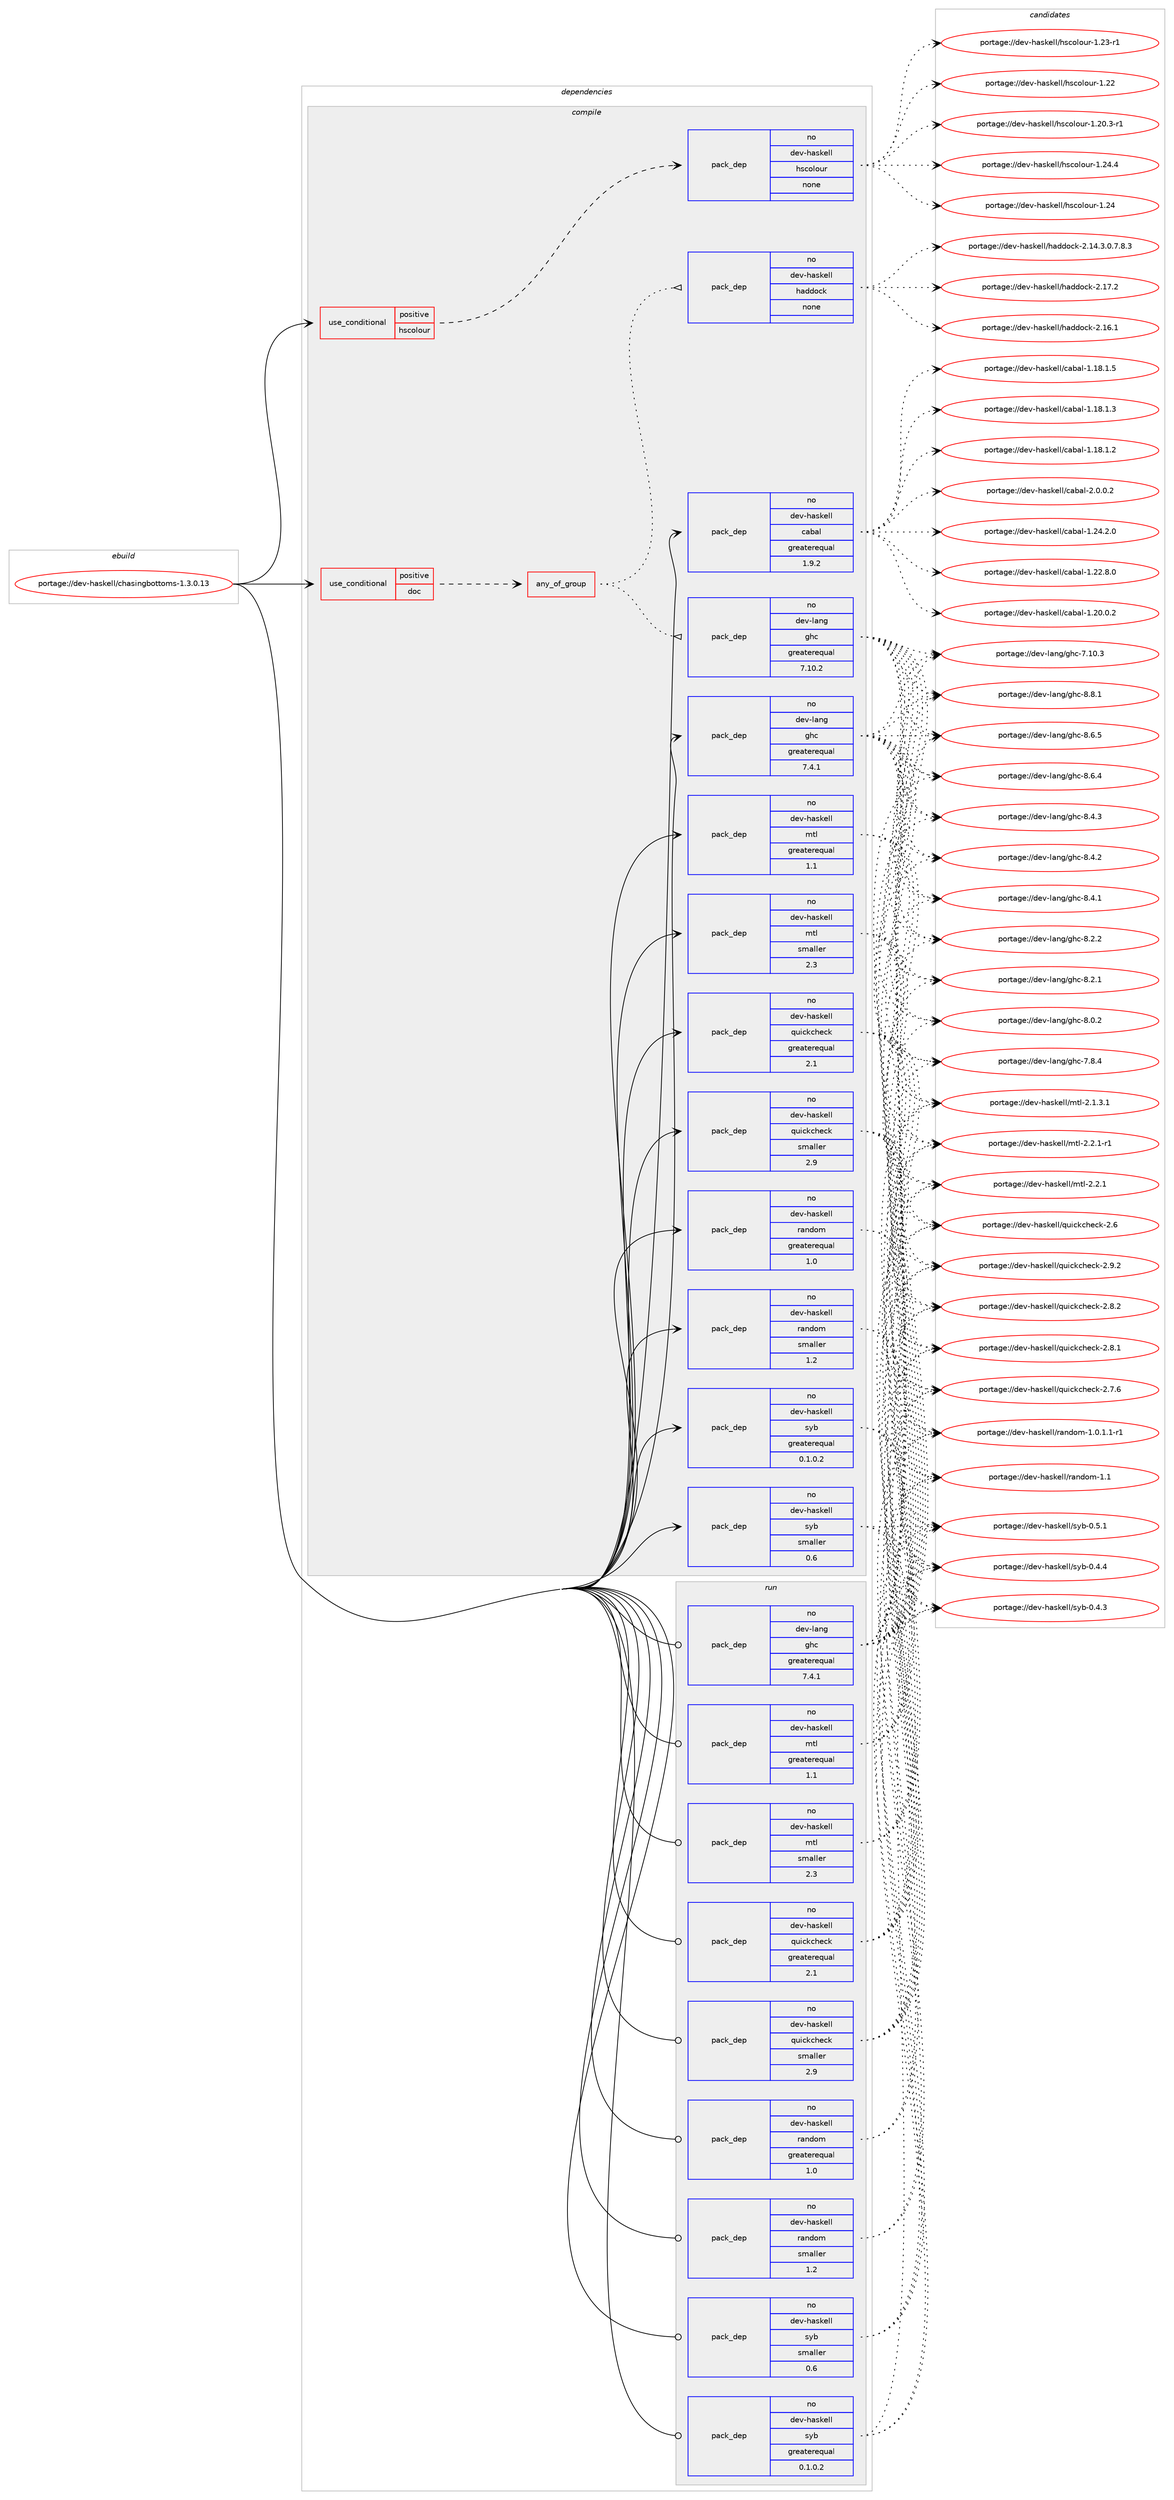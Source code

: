 digraph prolog {

# *************
# Graph options
# *************

newrank=true;
concentrate=true;
compound=true;
graph [rankdir=LR,fontname=Helvetica,fontsize=10,ranksep=1.5];#, ranksep=2.5, nodesep=0.2];
edge  [arrowhead=vee];
node  [fontname=Helvetica,fontsize=10];

# **********
# The ebuild
# **********

subgraph cluster_leftcol {
color=gray;
label=<<i>ebuild</i>>;
id [label="portage://dev-haskell/chasingbottoms-1.3.0.13", color=red, width=4, href="../dev-haskell/chasingbottoms-1.3.0.13.svg"];
}

# ****************
# The dependencies
# ****************

subgraph cluster_midcol {
color=gray;
label=<<i>dependencies</i>>;
subgraph cluster_compile {
fillcolor="#eeeeee";
style=filled;
label=<<i>compile</i>>;
subgraph cond134700 {
dependency568893 [label=<<TABLE BORDER="0" CELLBORDER="1" CELLSPACING="0" CELLPADDING="4"><TR><TD ROWSPAN="3" CELLPADDING="10">use_conditional</TD></TR><TR><TD>positive</TD></TR><TR><TD>doc</TD></TR></TABLE>>, shape=none, color=red];
subgraph any6718 {
dependency568894 [label=<<TABLE BORDER="0" CELLBORDER="1" CELLSPACING="0" CELLPADDING="4"><TR><TD CELLPADDING="10">any_of_group</TD></TR></TABLE>>, shape=none, color=red];subgraph pack427238 {
dependency568895 [label=<<TABLE BORDER="0" CELLBORDER="1" CELLSPACING="0" CELLPADDING="4" WIDTH="220"><TR><TD ROWSPAN="6" CELLPADDING="30">pack_dep</TD></TR><TR><TD WIDTH="110">no</TD></TR><TR><TD>dev-haskell</TD></TR><TR><TD>haddock</TD></TR><TR><TD>none</TD></TR><TR><TD></TD></TR></TABLE>>, shape=none, color=blue];
}
dependency568894:e -> dependency568895:w [weight=20,style="dotted",arrowhead="oinv"];
subgraph pack427239 {
dependency568896 [label=<<TABLE BORDER="0" CELLBORDER="1" CELLSPACING="0" CELLPADDING="4" WIDTH="220"><TR><TD ROWSPAN="6" CELLPADDING="30">pack_dep</TD></TR><TR><TD WIDTH="110">no</TD></TR><TR><TD>dev-lang</TD></TR><TR><TD>ghc</TD></TR><TR><TD>greaterequal</TD></TR><TR><TD>7.10.2</TD></TR></TABLE>>, shape=none, color=blue];
}
dependency568894:e -> dependency568896:w [weight=20,style="dotted",arrowhead="oinv"];
}
dependency568893:e -> dependency568894:w [weight=20,style="dashed",arrowhead="vee"];
}
id:e -> dependency568893:w [weight=20,style="solid",arrowhead="vee"];
subgraph cond134701 {
dependency568897 [label=<<TABLE BORDER="0" CELLBORDER="1" CELLSPACING="0" CELLPADDING="4"><TR><TD ROWSPAN="3" CELLPADDING="10">use_conditional</TD></TR><TR><TD>positive</TD></TR><TR><TD>hscolour</TD></TR></TABLE>>, shape=none, color=red];
subgraph pack427240 {
dependency568898 [label=<<TABLE BORDER="0" CELLBORDER="1" CELLSPACING="0" CELLPADDING="4" WIDTH="220"><TR><TD ROWSPAN="6" CELLPADDING="30">pack_dep</TD></TR><TR><TD WIDTH="110">no</TD></TR><TR><TD>dev-haskell</TD></TR><TR><TD>hscolour</TD></TR><TR><TD>none</TD></TR><TR><TD></TD></TR></TABLE>>, shape=none, color=blue];
}
dependency568897:e -> dependency568898:w [weight=20,style="dashed",arrowhead="vee"];
}
id:e -> dependency568897:w [weight=20,style="solid",arrowhead="vee"];
subgraph pack427241 {
dependency568899 [label=<<TABLE BORDER="0" CELLBORDER="1" CELLSPACING="0" CELLPADDING="4" WIDTH="220"><TR><TD ROWSPAN="6" CELLPADDING="30">pack_dep</TD></TR><TR><TD WIDTH="110">no</TD></TR><TR><TD>dev-haskell</TD></TR><TR><TD>cabal</TD></TR><TR><TD>greaterequal</TD></TR><TR><TD>1.9.2</TD></TR></TABLE>>, shape=none, color=blue];
}
id:e -> dependency568899:w [weight=20,style="solid",arrowhead="vee"];
subgraph pack427242 {
dependency568900 [label=<<TABLE BORDER="0" CELLBORDER="1" CELLSPACING="0" CELLPADDING="4" WIDTH="220"><TR><TD ROWSPAN="6" CELLPADDING="30">pack_dep</TD></TR><TR><TD WIDTH="110">no</TD></TR><TR><TD>dev-haskell</TD></TR><TR><TD>mtl</TD></TR><TR><TD>greaterequal</TD></TR><TR><TD>1.1</TD></TR></TABLE>>, shape=none, color=blue];
}
id:e -> dependency568900:w [weight=20,style="solid",arrowhead="vee"];
subgraph pack427243 {
dependency568901 [label=<<TABLE BORDER="0" CELLBORDER="1" CELLSPACING="0" CELLPADDING="4" WIDTH="220"><TR><TD ROWSPAN="6" CELLPADDING="30">pack_dep</TD></TR><TR><TD WIDTH="110">no</TD></TR><TR><TD>dev-haskell</TD></TR><TR><TD>mtl</TD></TR><TR><TD>smaller</TD></TR><TR><TD>2.3</TD></TR></TABLE>>, shape=none, color=blue];
}
id:e -> dependency568901:w [weight=20,style="solid",arrowhead="vee"];
subgraph pack427244 {
dependency568902 [label=<<TABLE BORDER="0" CELLBORDER="1" CELLSPACING="0" CELLPADDING="4" WIDTH="220"><TR><TD ROWSPAN="6" CELLPADDING="30">pack_dep</TD></TR><TR><TD WIDTH="110">no</TD></TR><TR><TD>dev-haskell</TD></TR><TR><TD>quickcheck</TD></TR><TR><TD>greaterequal</TD></TR><TR><TD>2.1</TD></TR></TABLE>>, shape=none, color=blue];
}
id:e -> dependency568902:w [weight=20,style="solid",arrowhead="vee"];
subgraph pack427245 {
dependency568903 [label=<<TABLE BORDER="0" CELLBORDER="1" CELLSPACING="0" CELLPADDING="4" WIDTH="220"><TR><TD ROWSPAN="6" CELLPADDING="30">pack_dep</TD></TR><TR><TD WIDTH="110">no</TD></TR><TR><TD>dev-haskell</TD></TR><TR><TD>quickcheck</TD></TR><TR><TD>smaller</TD></TR><TR><TD>2.9</TD></TR></TABLE>>, shape=none, color=blue];
}
id:e -> dependency568903:w [weight=20,style="solid",arrowhead="vee"];
subgraph pack427246 {
dependency568904 [label=<<TABLE BORDER="0" CELLBORDER="1" CELLSPACING="0" CELLPADDING="4" WIDTH="220"><TR><TD ROWSPAN="6" CELLPADDING="30">pack_dep</TD></TR><TR><TD WIDTH="110">no</TD></TR><TR><TD>dev-haskell</TD></TR><TR><TD>random</TD></TR><TR><TD>greaterequal</TD></TR><TR><TD>1.0</TD></TR></TABLE>>, shape=none, color=blue];
}
id:e -> dependency568904:w [weight=20,style="solid",arrowhead="vee"];
subgraph pack427247 {
dependency568905 [label=<<TABLE BORDER="0" CELLBORDER="1" CELLSPACING="0" CELLPADDING="4" WIDTH="220"><TR><TD ROWSPAN="6" CELLPADDING="30">pack_dep</TD></TR><TR><TD WIDTH="110">no</TD></TR><TR><TD>dev-haskell</TD></TR><TR><TD>random</TD></TR><TR><TD>smaller</TD></TR><TR><TD>1.2</TD></TR></TABLE>>, shape=none, color=blue];
}
id:e -> dependency568905:w [weight=20,style="solid",arrowhead="vee"];
subgraph pack427248 {
dependency568906 [label=<<TABLE BORDER="0" CELLBORDER="1" CELLSPACING="0" CELLPADDING="4" WIDTH="220"><TR><TD ROWSPAN="6" CELLPADDING="30">pack_dep</TD></TR><TR><TD WIDTH="110">no</TD></TR><TR><TD>dev-haskell</TD></TR><TR><TD>syb</TD></TR><TR><TD>greaterequal</TD></TR><TR><TD>0.1.0.2</TD></TR></TABLE>>, shape=none, color=blue];
}
id:e -> dependency568906:w [weight=20,style="solid",arrowhead="vee"];
subgraph pack427249 {
dependency568907 [label=<<TABLE BORDER="0" CELLBORDER="1" CELLSPACING="0" CELLPADDING="4" WIDTH="220"><TR><TD ROWSPAN="6" CELLPADDING="30">pack_dep</TD></TR><TR><TD WIDTH="110">no</TD></TR><TR><TD>dev-haskell</TD></TR><TR><TD>syb</TD></TR><TR><TD>smaller</TD></TR><TR><TD>0.6</TD></TR></TABLE>>, shape=none, color=blue];
}
id:e -> dependency568907:w [weight=20,style="solid",arrowhead="vee"];
subgraph pack427250 {
dependency568908 [label=<<TABLE BORDER="0" CELLBORDER="1" CELLSPACING="0" CELLPADDING="4" WIDTH="220"><TR><TD ROWSPAN="6" CELLPADDING="30">pack_dep</TD></TR><TR><TD WIDTH="110">no</TD></TR><TR><TD>dev-lang</TD></TR><TR><TD>ghc</TD></TR><TR><TD>greaterequal</TD></TR><TR><TD>7.4.1</TD></TR></TABLE>>, shape=none, color=blue];
}
id:e -> dependency568908:w [weight=20,style="solid",arrowhead="vee"];
}
subgraph cluster_compileandrun {
fillcolor="#eeeeee";
style=filled;
label=<<i>compile and run</i>>;
}
subgraph cluster_run {
fillcolor="#eeeeee";
style=filled;
label=<<i>run</i>>;
subgraph pack427251 {
dependency568909 [label=<<TABLE BORDER="0" CELLBORDER="1" CELLSPACING="0" CELLPADDING="4" WIDTH="220"><TR><TD ROWSPAN="6" CELLPADDING="30">pack_dep</TD></TR><TR><TD WIDTH="110">no</TD></TR><TR><TD>dev-haskell</TD></TR><TR><TD>mtl</TD></TR><TR><TD>greaterequal</TD></TR><TR><TD>1.1</TD></TR></TABLE>>, shape=none, color=blue];
}
id:e -> dependency568909:w [weight=20,style="solid",arrowhead="odot"];
subgraph pack427252 {
dependency568910 [label=<<TABLE BORDER="0" CELLBORDER="1" CELLSPACING="0" CELLPADDING="4" WIDTH="220"><TR><TD ROWSPAN="6" CELLPADDING="30">pack_dep</TD></TR><TR><TD WIDTH="110">no</TD></TR><TR><TD>dev-haskell</TD></TR><TR><TD>mtl</TD></TR><TR><TD>smaller</TD></TR><TR><TD>2.3</TD></TR></TABLE>>, shape=none, color=blue];
}
id:e -> dependency568910:w [weight=20,style="solid",arrowhead="odot"];
subgraph pack427253 {
dependency568911 [label=<<TABLE BORDER="0" CELLBORDER="1" CELLSPACING="0" CELLPADDING="4" WIDTH="220"><TR><TD ROWSPAN="6" CELLPADDING="30">pack_dep</TD></TR><TR><TD WIDTH="110">no</TD></TR><TR><TD>dev-haskell</TD></TR><TR><TD>quickcheck</TD></TR><TR><TD>greaterequal</TD></TR><TR><TD>2.1</TD></TR></TABLE>>, shape=none, color=blue];
}
id:e -> dependency568911:w [weight=20,style="solid",arrowhead="odot"];
subgraph pack427254 {
dependency568912 [label=<<TABLE BORDER="0" CELLBORDER="1" CELLSPACING="0" CELLPADDING="4" WIDTH="220"><TR><TD ROWSPAN="6" CELLPADDING="30">pack_dep</TD></TR><TR><TD WIDTH="110">no</TD></TR><TR><TD>dev-haskell</TD></TR><TR><TD>quickcheck</TD></TR><TR><TD>smaller</TD></TR><TR><TD>2.9</TD></TR></TABLE>>, shape=none, color=blue];
}
id:e -> dependency568912:w [weight=20,style="solid",arrowhead="odot"];
subgraph pack427255 {
dependency568913 [label=<<TABLE BORDER="0" CELLBORDER="1" CELLSPACING="0" CELLPADDING="4" WIDTH="220"><TR><TD ROWSPAN="6" CELLPADDING="30">pack_dep</TD></TR><TR><TD WIDTH="110">no</TD></TR><TR><TD>dev-haskell</TD></TR><TR><TD>random</TD></TR><TR><TD>greaterequal</TD></TR><TR><TD>1.0</TD></TR></TABLE>>, shape=none, color=blue];
}
id:e -> dependency568913:w [weight=20,style="solid",arrowhead="odot"];
subgraph pack427256 {
dependency568914 [label=<<TABLE BORDER="0" CELLBORDER="1" CELLSPACING="0" CELLPADDING="4" WIDTH="220"><TR><TD ROWSPAN="6" CELLPADDING="30">pack_dep</TD></TR><TR><TD WIDTH="110">no</TD></TR><TR><TD>dev-haskell</TD></TR><TR><TD>random</TD></TR><TR><TD>smaller</TD></TR><TR><TD>1.2</TD></TR></TABLE>>, shape=none, color=blue];
}
id:e -> dependency568914:w [weight=20,style="solid",arrowhead="odot"];
subgraph pack427257 {
dependency568915 [label=<<TABLE BORDER="0" CELLBORDER="1" CELLSPACING="0" CELLPADDING="4" WIDTH="220"><TR><TD ROWSPAN="6" CELLPADDING="30">pack_dep</TD></TR><TR><TD WIDTH="110">no</TD></TR><TR><TD>dev-haskell</TD></TR><TR><TD>syb</TD></TR><TR><TD>greaterequal</TD></TR><TR><TD>0.1.0.2</TD></TR></TABLE>>, shape=none, color=blue];
}
id:e -> dependency568915:w [weight=20,style="solid",arrowhead="odot"];
subgraph pack427258 {
dependency568916 [label=<<TABLE BORDER="0" CELLBORDER="1" CELLSPACING="0" CELLPADDING="4" WIDTH="220"><TR><TD ROWSPAN="6" CELLPADDING="30">pack_dep</TD></TR><TR><TD WIDTH="110">no</TD></TR><TR><TD>dev-haskell</TD></TR><TR><TD>syb</TD></TR><TR><TD>smaller</TD></TR><TR><TD>0.6</TD></TR></TABLE>>, shape=none, color=blue];
}
id:e -> dependency568916:w [weight=20,style="solid",arrowhead="odot"];
subgraph pack427259 {
dependency568917 [label=<<TABLE BORDER="0" CELLBORDER="1" CELLSPACING="0" CELLPADDING="4" WIDTH="220"><TR><TD ROWSPAN="6" CELLPADDING="30">pack_dep</TD></TR><TR><TD WIDTH="110">no</TD></TR><TR><TD>dev-lang</TD></TR><TR><TD>ghc</TD></TR><TR><TD>greaterequal</TD></TR><TR><TD>7.4.1</TD></TR></TABLE>>, shape=none, color=blue];
}
id:e -> dependency568917:w [weight=20,style="solid",arrowhead="odot"];
}
}

# **************
# The candidates
# **************

subgraph cluster_choices {
rank=same;
color=gray;
label=<<i>candidates</i>>;

subgraph choice427238 {
color=black;
nodesep=1;
choice100101118451049711510710110810847104971001001119910745504649554650 [label="portage://dev-haskell/haddock-2.17.2", color=red, width=4,href="../dev-haskell/haddock-2.17.2.svg"];
choice100101118451049711510710110810847104971001001119910745504649544649 [label="portage://dev-haskell/haddock-2.16.1", color=red, width=4,href="../dev-haskell/haddock-2.16.1.svg"];
choice1001011184510497115107101108108471049710010011199107455046495246514648465546564651 [label="portage://dev-haskell/haddock-2.14.3.0.7.8.3", color=red, width=4,href="../dev-haskell/haddock-2.14.3.0.7.8.3.svg"];
dependency568895:e -> choice100101118451049711510710110810847104971001001119910745504649554650:w [style=dotted,weight="100"];
dependency568895:e -> choice100101118451049711510710110810847104971001001119910745504649544649:w [style=dotted,weight="100"];
dependency568895:e -> choice1001011184510497115107101108108471049710010011199107455046495246514648465546564651:w [style=dotted,weight="100"];
}
subgraph choice427239 {
color=black;
nodesep=1;
choice10010111845108971101034710310499455646564649 [label="portage://dev-lang/ghc-8.8.1", color=red, width=4,href="../dev-lang/ghc-8.8.1.svg"];
choice10010111845108971101034710310499455646544653 [label="portage://dev-lang/ghc-8.6.5", color=red, width=4,href="../dev-lang/ghc-8.6.5.svg"];
choice10010111845108971101034710310499455646544652 [label="portage://dev-lang/ghc-8.6.4", color=red, width=4,href="../dev-lang/ghc-8.6.4.svg"];
choice10010111845108971101034710310499455646524651 [label="portage://dev-lang/ghc-8.4.3", color=red, width=4,href="../dev-lang/ghc-8.4.3.svg"];
choice10010111845108971101034710310499455646524650 [label="portage://dev-lang/ghc-8.4.2", color=red, width=4,href="../dev-lang/ghc-8.4.2.svg"];
choice10010111845108971101034710310499455646524649 [label="portage://dev-lang/ghc-8.4.1", color=red, width=4,href="../dev-lang/ghc-8.4.1.svg"];
choice10010111845108971101034710310499455646504650 [label="portage://dev-lang/ghc-8.2.2", color=red, width=4,href="../dev-lang/ghc-8.2.2.svg"];
choice10010111845108971101034710310499455646504649 [label="portage://dev-lang/ghc-8.2.1", color=red, width=4,href="../dev-lang/ghc-8.2.1.svg"];
choice10010111845108971101034710310499455646484650 [label="portage://dev-lang/ghc-8.0.2", color=red, width=4,href="../dev-lang/ghc-8.0.2.svg"];
choice10010111845108971101034710310499455546564652 [label="portage://dev-lang/ghc-7.8.4", color=red, width=4,href="../dev-lang/ghc-7.8.4.svg"];
choice1001011184510897110103471031049945554649484651 [label="portage://dev-lang/ghc-7.10.3", color=red, width=4,href="../dev-lang/ghc-7.10.3.svg"];
dependency568896:e -> choice10010111845108971101034710310499455646564649:w [style=dotted,weight="100"];
dependency568896:e -> choice10010111845108971101034710310499455646544653:w [style=dotted,weight="100"];
dependency568896:e -> choice10010111845108971101034710310499455646544652:w [style=dotted,weight="100"];
dependency568896:e -> choice10010111845108971101034710310499455646524651:w [style=dotted,weight="100"];
dependency568896:e -> choice10010111845108971101034710310499455646524650:w [style=dotted,weight="100"];
dependency568896:e -> choice10010111845108971101034710310499455646524649:w [style=dotted,weight="100"];
dependency568896:e -> choice10010111845108971101034710310499455646504650:w [style=dotted,weight="100"];
dependency568896:e -> choice10010111845108971101034710310499455646504649:w [style=dotted,weight="100"];
dependency568896:e -> choice10010111845108971101034710310499455646484650:w [style=dotted,weight="100"];
dependency568896:e -> choice10010111845108971101034710310499455546564652:w [style=dotted,weight="100"];
dependency568896:e -> choice1001011184510897110103471031049945554649484651:w [style=dotted,weight="100"];
}
subgraph choice427240 {
color=black;
nodesep=1;
choice1001011184510497115107101108108471041159911110811111711445494650524652 [label="portage://dev-haskell/hscolour-1.24.4", color=red, width=4,href="../dev-haskell/hscolour-1.24.4.svg"];
choice100101118451049711510710110810847104115991111081111171144549465052 [label="portage://dev-haskell/hscolour-1.24", color=red, width=4,href="../dev-haskell/hscolour-1.24.svg"];
choice1001011184510497115107101108108471041159911110811111711445494650514511449 [label="portage://dev-haskell/hscolour-1.23-r1", color=red, width=4,href="../dev-haskell/hscolour-1.23-r1.svg"];
choice100101118451049711510710110810847104115991111081111171144549465050 [label="portage://dev-haskell/hscolour-1.22", color=red, width=4,href="../dev-haskell/hscolour-1.22.svg"];
choice10010111845104971151071011081084710411599111108111117114454946504846514511449 [label="portage://dev-haskell/hscolour-1.20.3-r1", color=red, width=4,href="../dev-haskell/hscolour-1.20.3-r1.svg"];
dependency568898:e -> choice1001011184510497115107101108108471041159911110811111711445494650524652:w [style=dotted,weight="100"];
dependency568898:e -> choice100101118451049711510710110810847104115991111081111171144549465052:w [style=dotted,weight="100"];
dependency568898:e -> choice1001011184510497115107101108108471041159911110811111711445494650514511449:w [style=dotted,weight="100"];
dependency568898:e -> choice100101118451049711510710110810847104115991111081111171144549465050:w [style=dotted,weight="100"];
dependency568898:e -> choice10010111845104971151071011081084710411599111108111117114454946504846514511449:w [style=dotted,weight="100"];
}
subgraph choice427241 {
color=black;
nodesep=1;
choice100101118451049711510710110810847999798971084550464846484650 [label="portage://dev-haskell/cabal-2.0.0.2", color=red, width=4,href="../dev-haskell/cabal-2.0.0.2.svg"];
choice10010111845104971151071011081084799979897108454946505246504648 [label="portage://dev-haskell/cabal-1.24.2.0", color=red, width=4,href="../dev-haskell/cabal-1.24.2.0.svg"];
choice10010111845104971151071011081084799979897108454946505046564648 [label="portage://dev-haskell/cabal-1.22.8.0", color=red, width=4,href="../dev-haskell/cabal-1.22.8.0.svg"];
choice10010111845104971151071011081084799979897108454946504846484650 [label="portage://dev-haskell/cabal-1.20.0.2", color=red, width=4,href="../dev-haskell/cabal-1.20.0.2.svg"];
choice10010111845104971151071011081084799979897108454946495646494653 [label="portage://dev-haskell/cabal-1.18.1.5", color=red, width=4,href="../dev-haskell/cabal-1.18.1.5.svg"];
choice10010111845104971151071011081084799979897108454946495646494651 [label="portage://dev-haskell/cabal-1.18.1.3", color=red, width=4,href="../dev-haskell/cabal-1.18.1.3.svg"];
choice10010111845104971151071011081084799979897108454946495646494650 [label="portage://dev-haskell/cabal-1.18.1.2", color=red, width=4,href="../dev-haskell/cabal-1.18.1.2.svg"];
dependency568899:e -> choice100101118451049711510710110810847999798971084550464846484650:w [style=dotted,weight="100"];
dependency568899:e -> choice10010111845104971151071011081084799979897108454946505246504648:w [style=dotted,weight="100"];
dependency568899:e -> choice10010111845104971151071011081084799979897108454946505046564648:w [style=dotted,weight="100"];
dependency568899:e -> choice10010111845104971151071011081084799979897108454946504846484650:w [style=dotted,weight="100"];
dependency568899:e -> choice10010111845104971151071011081084799979897108454946495646494653:w [style=dotted,weight="100"];
dependency568899:e -> choice10010111845104971151071011081084799979897108454946495646494651:w [style=dotted,weight="100"];
dependency568899:e -> choice10010111845104971151071011081084799979897108454946495646494650:w [style=dotted,weight="100"];
}
subgraph choice427242 {
color=black;
nodesep=1;
choice1001011184510497115107101108108471091161084550465046494511449 [label="portage://dev-haskell/mtl-2.2.1-r1", color=red, width=4,href="../dev-haskell/mtl-2.2.1-r1.svg"];
choice100101118451049711510710110810847109116108455046504649 [label="portage://dev-haskell/mtl-2.2.1", color=red, width=4,href="../dev-haskell/mtl-2.2.1.svg"];
choice1001011184510497115107101108108471091161084550464946514649 [label="portage://dev-haskell/mtl-2.1.3.1", color=red, width=4,href="../dev-haskell/mtl-2.1.3.1.svg"];
dependency568900:e -> choice1001011184510497115107101108108471091161084550465046494511449:w [style=dotted,weight="100"];
dependency568900:e -> choice100101118451049711510710110810847109116108455046504649:w [style=dotted,weight="100"];
dependency568900:e -> choice1001011184510497115107101108108471091161084550464946514649:w [style=dotted,weight="100"];
}
subgraph choice427243 {
color=black;
nodesep=1;
choice1001011184510497115107101108108471091161084550465046494511449 [label="portage://dev-haskell/mtl-2.2.1-r1", color=red, width=4,href="../dev-haskell/mtl-2.2.1-r1.svg"];
choice100101118451049711510710110810847109116108455046504649 [label="portage://dev-haskell/mtl-2.2.1", color=red, width=4,href="../dev-haskell/mtl-2.2.1.svg"];
choice1001011184510497115107101108108471091161084550464946514649 [label="portage://dev-haskell/mtl-2.1.3.1", color=red, width=4,href="../dev-haskell/mtl-2.1.3.1.svg"];
dependency568901:e -> choice1001011184510497115107101108108471091161084550465046494511449:w [style=dotted,weight="100"];
dependency568901:e -> choice100101118451049711510710110810847109116108455046504649:w [style=dotted,weight="100"];
dependency568901:e -> choice1001011184510497115107101108108471091161084550464946514649:w [style=dotted,weight="100"];
}
subgraph choice427244 {
color=black;
nodesep=1;
choice100101118451049711510710110810847113117105991079910410199107455046574650 [label="portage://dev-haskell/quickcheck-2.9.2", color=red, width=4,href="../dev-haskell/quickcheck-2.9.2.svg"];
choice100101118451049711510710110810847113117105991079910410199107455046564650 [label="portage://dev-haskell/quickcheck-2.8.2", color=red, width=4,href="../dev-haskell/quickcheck-2.8.2.svg"];
choice100101118451049711510710110810847113117105991079910410199107455046564649 [label="portage://dev-haskell/quickcheck-2.8.1", color=red, width=4,href="../dev-haskell/quickcheck-2.8.1.svg"];
choice100101118451049711510710110810847113117105991079910410199107455046554654 [label="portage://dev-haskell/quickcheck-2.7.6", color=red, width=4,href="../dev-haskell/quickcheck-2.7.6.svg"];
choice10010111845104971151071011081084711311710599107991041019910745504654 [label="portage://dev-haskell/quickcheck-2.6", color=red, width=4,href="../dev-haskell/quickcheck-2.6.svg"];
dependency568902:e -> choice100101118451049711510710110810847113117105991079910410199107455046574650:w [style=dotted,weight="100"];
dependency568902:e -> choice100101118451049711510710110810847113117105991079910410199107455046564650:w [style=dotted,weight="100"];
dependency568902:e -> choice100101118451049711510710110810847113117105991079910410199107455046564649:w [style=dotted,weight="100"];
dependency568902:e -> choice100101118451049711510710110810847113117105991079910410199107455046554654:w [style=dotted,weight="100"];
dependency568902:e -> choice10010111845104971151071011081084711311710599107991041019910745504654:w [style=dotted,weight="100"];
}
subgraph choice427245 {
color=black;
nodesep=1;
choice100101118451049711510710110810847113117105991079910410199107455046574650 [label="portage://dev-haskell/quickcheck-2.9.2", color=red, width=4,href="../dev-haskell/quickcheck-2.9.2.svg"];
choice100101118451049711510710110810847113117105991079910410199107455046564650 [label="portage://dev-haskell/quickcheck-2.8.2", color=red, width=4,href="../dev-haskell/quickcheck-2.8.2.svg"];
choice100101118451049711510710110810847113117105991079910410199107455046564649 [label="portage://dev-haskell/quickcheck-2.8.1", color=red, width=4,href="../dev-haskell/quickcheck-2.8.1.svg"];
choice100101118451049711510710110810847113117105991079910410199107455046554654 [label="portage://dev-haskell/quickcheck-2.7.6", color=red, width=4,href="../dev-haskell/quickcheck-2.7.6.svg"];
choice10010111845104971151071011081084711311710599107991041019910745504654 [label="portage://dev-haskell/quickcheck-2.6", color=red, width=4,href="../dev-haskell/quickcheck-2.6.svg"];
dependency568903:e -> choice100101118451049711510710110810847113117105991079910410199107455046574650:w [style=dotted,weight="100"];
dependency568903:e -> choice100101118451049711510710110810847113117105991079910410199107455046564650:w [style=dotted,weight="100"];
dependency568903:e -> choice100101118451049711510710110810847113117105991079910410199107455046564649:w [style=dotted,weight="100"];
dependency568903:e -> choice100101118451049711510710110810847113117105991079910410199107455046554654:w [style=dotted,weight="100"];
dependency568903:e -> choice10010111845104971151071011081084711311710599107991041019910745504654:w [style=dotted,weight="100"];
}
subgraph choice427246 {
color=black;
nodesep=1;
choice1001011184510497115107101108108471149711010011110945494649 [label="portage://dev-haskell/random-1.1", color=red, width=4,href="../dev-haskell/random-1.1.svg"];
choice1001011184510497115107101108108471149711010011110945494648464946494511449 [label="portage://dev-haskell/random-1.0.1.1-r1", color=red, width=4,href="../dev-haskell/random-1.0.1.1-r1.svg"];
dependency568904:e -> choice1001011184510497115107101108108471149711010011110945494649:w [style=dotted,weight="100"];
dependency568904:e -> choice1001011184510497115107101108108471149711010011110945494648464946494511449:w [style=dotted,weight="100"];
}
subgraph choice427247 {
color=black;
nodesep=1;
choice1001011184510497115107101108108471149711010011110945494649 [label="portage://dev-haskell/random-1.1", color=red, width=4,href="../dev-haskell/random-1.1.svg"];
choice1001011184510497115107101108108471149711010011110945494648464946494511449 [label="portage://dev-haskell/random-1.0.1.1-r1", color=red, width=4,href="../dev-haskell/random-1.0.1.1-r1.svg"];
dependency568905:e -> choice1001011184510497115107101108108471149711010011110945494649:w [style=dotted,weight="100"];
dependency568905:e -> choice1001011184510497115107101108108471149711010011110945494648464946494511449:w [style=dotted,weight="100"];
}
subgraph choice427248 {
color=black;
nodesep=1;
choice10010111845104971151071011081084711512198454846534649 [label="portage://dev-haskell/syb-0.5.1", color=red, width=4,href="../dev-haskell/syb-0.5.1.svg"];
choice10010111845104971151071011081084711512198454846524652 [label="portage://dev-haskell/syb-0.4.4", color=red, width=4,href="../dev-haskell/syb-0.4.4.svg"];
choice10010111845104971151071011081084711512198454846524651 [label="portage://dev-haskell/syb-0.4.3", color=red, width=4,href="../dev-haskell/syb-0.4.3.svg"];
dependency568906:e -> choice10010111845104971151071011081084711512198454846534649:w [style=dotted,weight="100"];
dependency568906:e -> choice10010111845104971151071011081084711512198454846524652:w [style=dotted,weight="100"];
dependency568906:e -> choice10010111845104971151071011081084711512198454846524651:w [style=dotted,weight="100"];
}
subgraph choice427249 {
color=black;
nodesep=1;
choice10010111845104971151071011081084711512198454846534649 [label="portage://dev-haskell/syb-0.5.1", color=red, width=4,href="../dev-haskell/syb-0.5.1.svg"];
choice10010111845104971151071011081084711512198454846524652 [label="portage://dev-haskell/syb-0.4.4", color=red, width=4,href="../dev-haskell/syb-0.4.4.svg"];
choice10010111845104971151071011081084711512198454846524651 [label="portage://dev-haskell/syb-0.4.3", color=red, width=4,href="../dev-haskell/syb-0.4.3.svg"];
dependency568907:e -> choice10010111845104971151071011081084711512198454846534649:w [style=dotted,weight="100"];
dependency568907:e -> choice10010111845104971151071011081084711512198454846524652:w [style=dotted,weight="100"];
dependency568907:e -> choice10010111845104971151071011081084711512198454846524651:w [style=dotted,weight="100"];
}
subgraph choice427250 {
color=black;
nodesep=1;
choice10010111845108971101034710310499455646564649 [label="portage://dev-lang/ghc-8.8.1", color=red, width=4,href="../dev-lang/ghc-8.8.1.svg"];
choice10010111845108971101034710310499455646544653 [label="portage://dev-lang/ghc-8.6.5", color=red, width=4,href="../dev-lang/ghc-8.6.5.svg"];
choice10010111845108971101034710310499455646544652 [label="portage://dev-lang/ghc-8.6.4", color=red, width=4,href="../dev-lang/ghc-8.6.4.svg"];
choice10010111845108971101034710310499455646524651 [label="portage://dev-lang/ghc-8.4.3", color=red, width=4,href="../dev-lang/ghc-8.4.3.svg"];
choice10010111845108971101034710310499455646524650 [label="portage://dev-lang/ghc-8.4.2", color=red, width=4,href="../dev-lang/ghc-8.4.2.svg"];
choice10010111845108971101034710310499455646524649 [label="portage://dev-lang/ghc-8.4.1", color=red, width=4,href="../dev-lang/ghc-8.4.1.svg"];
choice10010111845108971101034710310499455646504650 [label="portage://dev-lang/ghc-8.2.2", color=red, width=4,href="../dev-lang/ghc-8.2.2.svg"];
choice10010111845108971101034710310499455646504649 [label="portage://dev-lang/ghc-8.2.1", color=red, width=4,href="../dev-lang/ghc-8.2.1.svg"];
choice10010111845108971101034710310499455646484650 [label="portage://dev-lang/ghc-8.0.2", color=red, width=4,href="../dev-lang/ghc-8.0.2.svg"];
choice10010111845108971101034710310499455546564652 [label="portage://dev-lang/ghc-7.8.4", color=red, width=4,href="../dev-lang/ghc-7.8.4.svg"];
choice1001011184510897110103471031049945554649484651 [label="portage://dev-lang/ghc-7.10.3", color=red, width=4,href="../dev-lang/ghc-7.10.3.svg"];
dependency568908:e -> choice10010111845108971101034710310499455646564649:w [style=dotted,weight="100"];
dependency568908:e -> choice10010111845108971101034710310499455646544653:w [style=dotted,weight="100"];
dependency568908:e -> choice10010111845108971101034710310499455646544652:w [style=dotted,weight="100"];
dependency568908:e -> choice10010111845108971101034710310499455646524651:w [style=dotted,weight="100"];
dependency568908:e -> choice10010111845108971101034710310499455646524650:w [style=dotted,weight="100"];
dependency568908:e -> choice10010111845108971101034710310499455646524649:w [style=dotted,weight="100"];
dependency568908:e -> choice10010111845108971101034710310499455646504650:w [style=dotted,weight="100"];
dependency568908:e -> choice10010111845108971101034710310499455646504649:w [style=dotted,weight="100"];
dependency568908:e -> choice10010111845108971101034710310499455646484650:w [style=dotted,weight="100"];
dependency568908:e -> choice10010111845108971101034710310499455546564652:w [style=dotted,weight="100"];
dependency568908:e -> choice1001011184510897110103471031049945554649484651:w [style=dotted,weight="100"];
}
subgraph choice427251 {
color=black;
nodesep=1;
choice1001011184510497115107101108108471091161084550465046494511449 [label="portage://dev-haskell/mtl-2.2.1-r1", color=red, width=4,href="../dev-haskell/mtl-2.2.1-r1.svg"];
choice100101118451049711510710110810847109116108455046504649 [label="portage://dev-haskell/mtl-2.2.1", color=red, width=4,href="../dev-haskell/mtl-2.2.1.svg"];
choice1001011184510497115107101108108471091161084550464946514649 [label="portage://dev-haskell/mtl-2.1.3.1", color=red, width=4,href="../dev-haskell/mtl-2.1.3.1.svg"];
dependency568909:e -> choice1001011184510497115107101108108471091161084550465046494511449:w [style=dotted,weight="100"];
dependency568909:e -> choice100101118451049711510710110810847109116108455046504649:w [style=dotted,weight="100"];
dependency568909:e -> choice1001011184510497115107101108108471091161084550464946514649:w [style=dotted,weight="100"];
}
subgraph choice427252 {
color=black;
nodesep=1;
choice1001011184510497115107101108108471091161084550465046494511449 [label="portage://dev-haskell/mtl-2.2.1-r1", color=red, width=4,href="../dev-haskell/mtl-2.2.1-r1.svg"];
choice100101118451049711510710110810847109116108455046504649 [label="portage://dev-haskell/mtl-2.2.1", color=red, width=4,href="../dev-haskell/mtl-2.2.1.svg"];
choice1001011184510497115107101108108471091161084550464946514649 [label="portage://dev-haskell/mtl-2.1.3.1", color=red, width=4,href="../dev-haskell/mtl-2.1.3.1.svg"];
dependency568910:e -> choice1001011184510497115107101108108471091161084550465046494511449:w [style=dotted,weight="100"];
dependency568910:e -> choice100101118451049711510710110810847109116108455046504649:w [style=dotted,weight="100"];
dependency568910:e -> choice1001011184510497115107101108108471091161084550464946514649:w [style=dotted,weight="100"];
}
subgraph choice427253 {
color=black;
nodesep=1;
choice100101118451049711510710110810847113117105991079910410199107455046574650 [label="portage://dev-haskell/quickcheck-2.9.2", color=red, width=4,href="../dev-haskell/quickcheck-2.9.2.svg"];
choice100101118451049711510710110810847113117105991079910410199107455046564650 [label="portage://dev-haskell/quickcheck-2.8.2", color=red, width=4,href="../dev-haskell/quickcheck-2.8.2.svg"];
choice100101118451049711510710110810847113117105991079910410199107455046564649 [label="portage://dev-haskell/quickcheck-2.8.1", color=red, width=4,href="../dev-haskell/quickcheck-2.8.1.svg"];
choice100101118451049711510710110810847113117105991079910410199107455046554654 [label="portage://dev-haskell/quickcheck-2.7.6", color=red, width=4,href="../dev-haskell/quickcheck-2.7.6.svg"];
choice10010111845104971151071011081084711311710599107991041019910745504654 [label="portage://dev-haskell/quickcheck-2.6", color=red, width=4,href="../dev-haskell/quickcheck-2.6.svg"];
dependency568911:e -> choice100101118451049711510710110810847113117105991079910410199107455046574650:w [style=dotted,weight="100"];
dependency568911:e -> choice100101118451049711510710110810847113117105991079910410199107455046564650:w [style=dotted,weight="100"];
dependency568911:e -> choice100101118451049711510710110810847113117105991079910410199107455046564649:w [style=dotted,weight="100"];
dependency568911:e -> choice100101118451049711510710110810847113117105991079910410199107455046554654:w [style=dotted,weight="100"];
dependency568911:e -> choice10010111845104971151071011081084711311710599107991041019910745504654:w [style=dotted,weight="100"];
}
subgraph choice427254 {
color=black;
nodesep=1;
choice100101118451049711510710110810847113117105991079910410199107455046574650 [label="portage://dev-haskell/quickcheck-2.9.2", color=red, width=4,href="../dev-haskell/quickcheck-2.9.2.svg"];
choice100101118451049711510710110810847113117105991079910410199107455046564650 [label="portage://dev-haskell/quickcheck-2.8.2", color=red, width=4,href="../dev-haskell/quickcheck-2.8.2.svg"];
choice100101118451049711510710110810847113117105991079910410199107455046564649 [label="portage://dev-haskell/quickcheck-2.8.1", color=red, width=4,href="../dev-haskell/quickcheck-2.8.1.svg"];
choice100101118451049711510710110810847113117105991079910410199107455046554654 [label="portage://dev-haskell/quickcheck-2.7.6", color=red, width=4,href="../dev-haskell/quickcheck-2.7.6.svg"];
choice10010111845104971151071011081084711311710599107991041019910745504654 [label="portage://dev-haskell/quickcheck-2.6", color=red, width=4,href="../dev-haskell/quickcheck-2.6.svg"];
dependency568912:e -> choice100101118451049711510710110810847113117105991079910410199107455046574650:w [style=dotted,weight="100"];
dependency568912:e -> choice100101118451049711510710110810847113117105991079910410199107455046564650:w [style=dotted,weight="100"];
dependency568912:e -> choice100101118451049711510710110810847113117105991079910410199107455046564649:w [style=dotted,weight="100"];
dependency568912:e -> choice100101118451049711510710110810847113117105991079910410199107455046554654:w [style=dotted,weight="100"];
dependency568912:e -> choice10010111845104971151071011081084711311710599107991041019910745504654:w [style=dotted,weight="100"];
}
subgraph choice427255 {
color=black;
nodesep=1;
choice1001011184510497115107101108108471149711010011110945494649 [label="portage://dev-haskell/random-1.1", color=red, width=4,href="../dev-haskell/random-1.1.svg"];
choice1001011184510497115107101108108471149711010011110945494648464946494511449 [label="portage://dev-haskell/random-1.0.1.1-r1", color=red, width=4,href="../dev-haskell/random-1.0.1.1-r1.svg"];
dependency568913:e -> choice1001011184510497115107101108108471149711010011110945494649:w [style=dotted,weight="100"];
dependency568913:e -> choice1001011184510497115107101108108471149711010011110945494648464946494511449:w [style=dotted,weight="100"];
}
subgraph choice427256 {
color=black;
nodesep=1;
choice1001011184510497115107101108108471149711010011110945494649 [label="portage://dev-haskell/random-1.1", color=red, width=4,href="../dev-haskell/random-1.1.svg"];
choice1001011184510497115107101108108471149711010011110945494648464946494511449 [label="portage://dev-haskell/random-1.0.1.1-r1", color=red, width=4,href="../dev-haskell/random-1.0.1.1-r1.svg"];
dependency568914:e -> choice1001011184510497115107101108108471149711010011110945494649:w [style=dotted,weight="100"];
dependency568914:e -> choice1001011184510497115107101108108471149711010011110945494648464946494511449:w [style=dotted,weight="100"];
}
subgraph choice427257 {
color=black;
nodesep=1;
choice10010111845104971151071011081084711512198454846534649 [label="portage://dev-haskell/syb-0.5.1", color=red, width=4,href="../dev-haskell/syb-0.5.1.svg"];
choice10010111845104971151071011081084711512198454846524652 [label="portage://dev-haskell/syb-0.4.4", color=red, width=4,href="../dev-haskell/syb-0.4.4.svg"];
choice10010111845104971151071011081084711512198454846524651 [label="portage://dev-haskell/syb-0.4.3", color=red, width=4,href="../dev-haskell/syb-0.4.3.svg"];
dependency568915:e -> choice10010111845104971151071011081084711512198454846534649:w [style=dotted,weight="100"];
dependency568915:e -> choice10010111845104971151071011081084711512198454846524652:w [style=dotted,weight="100"];
dependency568915:e -> choice10010111845104971151071011081084711512198454846524651:w [style=dotted,weight="100"];
}
subgraph choice427258 {
color=black;
nodesep=1;
choice10010111845104971151071011081084711512198454846534649 [label="portage://dev-haskell/syb-0.5.1", color=red, width=4,href="../dev-haskell/syb-0.5.1.svg"];
choice10010111845104971151071011081084711512198454846524652 [label="portage://dev-haskell/syb-0.4.4", color=red, width=4,href="../dev-haskell/syb-0.4.4.svg"];
choice10010111845104971151071011081084711512198454846524651 [label="portage://dev-haskell/syb-0.4.3", color=red, width=4,href="../dev-haskell/syb-0.4.3.svg"];
dependency568916:e -> choice10010111845104971151071011081084711512198454846534649:w [style=dotted,weight="100"];
dependency568916:e -> choice10010111845104971151071011081084711512198454846524652:w [style=dotted,weight="100"];
dependency568916:e -> choice10010111845104971151071011081084711512198454846524651:w [style=dotted,weight="100"];
}
subgraph choice427259 {
color=black;
nodesep=1;
choice10010111845108971101034710310499455646564649 [label="portage://dev-lang/ghc-8.8.1", color=red, width=4,href="../dev-lang/ghc-8.8.1.svg"];
choice10010111845108971101034710310499455646544653 [label="portage://dev-lang/ghc-8.6.5", color=red, width=4,href="../dev-lang/ghc-8.6.5.svg"];
choice10010111845108971101034710310499455646544652 [label="portage://dev-lang/ghc-8.6.4", color=red, width=4,href="../dev-lang/ghc-8.6.4.svg"];
choice10010111845108971101034710310499455646524651 [label="portage://dev-lang/ghc-8.4.3", color=red, width=4,href="../dev-lang/ghc-8.4.3.svg"];
choice10010111845108971101034710310499455646524650 [label="portage://dev-lang/ghc-8.4.2", color=red, width=4,href="../dev-lang/ghc-8.4.2.svg"];
choice10010111845108971101034710310499455646524649 [label="portage://dev-lang/ghc-8.4.1", color=red, width=4,href="../dev-lang/ghc-8.4.1.svg"];
choice10010111845108971101034710310499455646504650 [label="portage://dev-lang/ghc-8.2.2", color=red, width=4,href="../dev-lang/ghc-8.2.2.svg"];
choice10010111845108971101034710310499455646504649 [label="portage://dev-lang/ghc-8.2.1", color=red, width=4,href="../dev-lang/ghc-8.2.1.svg"];
choice10010111845108971101034710310499455646484650 [label="portage://dev-lang/ghc-8.0.2", color=red, width=4,href="../dev-lang/ghc-8.0.2.svg"];
choice10010111845108971101034710310499455546564652 [label="portage://dev-lang/ghc-7.8.4", color=red, width=4,href="../dev-lang/ghc-7.8.4.svg"];
choice1001011184510897110103471031049945554649484651 [label="portage://dev-lang/ghc-7.10.3", color=red, width=4,href="../dev-lang/ghc-7.10.3.svg"];
dependency568917:e -> choice10010111845108971101034710310499455646564649:w [style=dotted,weight="100"];
dependency568917:e -> choice10010111845108971101034710310499455646544653:w [style=dotted,weight="100"];
dependency568917:e -> choice10010111845108971101034710310499455646544652:w [style=dotted,weight="100"];
dependency568917:e -> choice10010111845108971101034710310499455646524651:w [style=dotted,weight="100"];
dependency568917:e -> choice10010111845108971101034710310499455646524650:w [style=dotted,weight="100"];
dependency568917:e -> choice10010111845108971101034710310499455646524649:w [style=dotted,weight="100"];
dependency568917:e -> choice10010111845108971101034710310499455646504650:w [style=dotted,weight="100"];
dependency568917:e -> choice10010111845108971101034710310499455646504649:w [style=dotted,weight="100"];
dependency568917:e -> choice10010111845108971101034710310499455646484650:w [style=dotted,weight="100"];
dependency568917:e -> choice10010111845108971101034710310499455546564652:w [style=dotted,weight="100"];
dependency568917:e -> choice1001011184510897110103471031049945554649484651:w [style=dotted,weight="100"];
}
}

}
